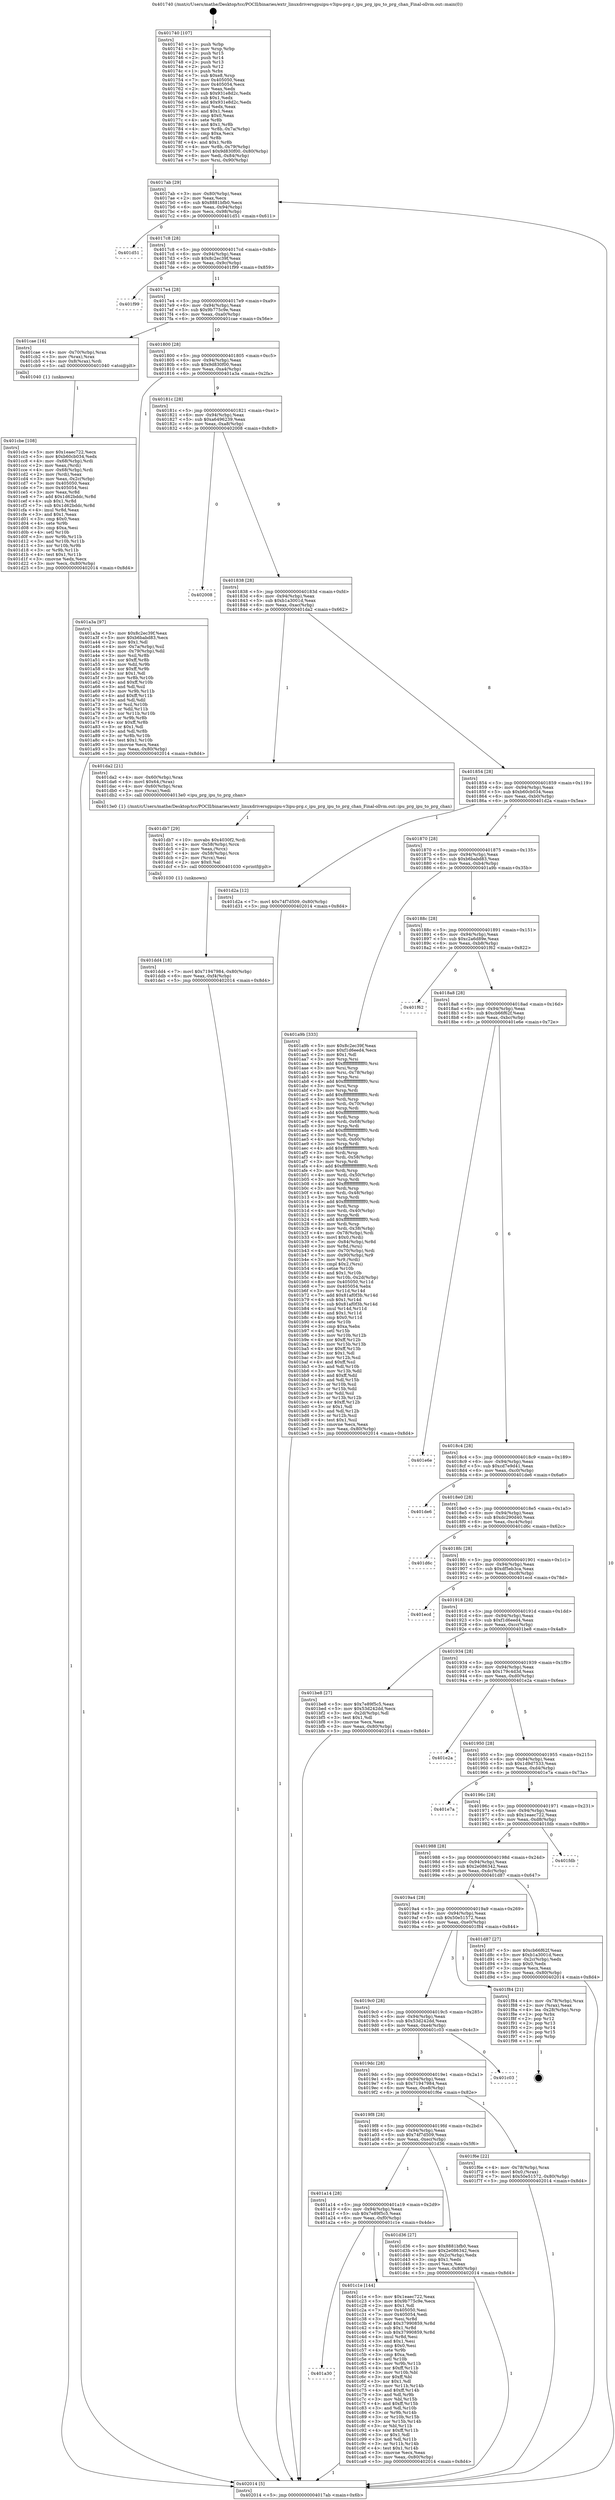 digraph "0x401740" {
  label = "0x401740 (/mnt/c/Users/mathe/Desktop/tcc/POCII/binaries/extr_linuxdriversgpuipu-v3ipu-prg.c_ipu_prg_ipu_to_prg_chan_Final-ollvm.out::main(0))"
  labelloc = "t"
  node[shape=record]

  Entry [label="",width=0.3,height=0.3,shape=circle,fillcolor=black,style=filled]
  "0x4017ab" [label="{
     0x4017ab [29]\l
     | [instrs]\l
     &nbsp;&nbsp;0x4017ab \<+3\>: mov -0x80(%rbp),%eax\l
     &nbsp;&nbsp;0x4017ae \<+2\>: mov %eax,%ecx\l
     &nbsp;&nbsp;0x4017b0 \<+6\>: sub $0x8881bfb0,%ecx\l
     &nbsp;&nbsp;0x4017b6 \<+6\>: mov %eax,-0x94(%rbp)\l
     &nbsp;&nbsp;0x4017bc \<+6\>: mov %ecx,-0x98(%rbp)\l
     &nbsp;&nbsp;0x4017c2 \<+6\>: je 0000000000401d51 \<main+0x611\>\l
  }"]
  "0x401d51" [label="{
     0x401d51\l
  }", style=dashed]
  "0x4017c8" [label="{
     0x4017c8 [28]\l
     | [instrs]\l
     &nbsp;&nbsp;0x4017c8 \<+5\>: jmp 00000000004017cd \<main+0x8d\>\l
     &nbsp;&nbsp;0x4017cd \<+6\>: mov -0x94(%rbp),%eax\l
     &nbsp;&nbsp;0x4017d3 \<+5\>: sub $0x8c2ec39f,%eax\l
     &nbsp;&nbsp;0x4017d8 \<+6\>: mov %eax,-0x9c(%rbp)\l
     &nbsp;&nbsp;0x4017de \<+6\>: je 0000000000401f99 \<main+0x859\>\l
  }"]
  Exit [label="",width=0.3,height=0.3,shape=circle,fillcolor=black,style=filled,peripheries=2]
  "0x401f99" [label="{
     0x401f99\l
  }", style=dashed]
  "0x4017e4" [label="{
     0x4017e4 [28]\l
     | [instrs]\l
     &nbsp;&nbsp;0x4017e4 \<+5\>: jmp 00000000004017e9 \<main+0xa9\>\l
     &nbsp;&nbsp;0x4017e9 \<+6\>: mov -0x94(%rbp),%eax\l
     &nbsp;&nbsp;0x4017ef \<+5\>: sub $0x9b775c9e,%eax\l
     &nbsp;&nbsp;0x4017f4 \<+6\>: mov %eax,-0xa0(%rbp)\l
     &nbsp;&nbsp;0x4017fa \<+6\>: je 0000000000401cae \<main+0x56e\>\l
  }"]
  "0x401dd4" [label="{
     0x401dd4 [18]\l
     | [instrs]\l
     &nbsp;&nbsp;0x401dd4 \<+7\>: movl $0x71947984,-0x80(%rbp)\l
     &nbsp;&nbsp;0x401ddb \<+6\>: mov %eax,-0xf4(%rbp)\l
     &nbsp;&nbsp;0x401de1 \<+5\>: jmp 0000000000402014 \<main+0x8d4\>\l
  }"]
  "0x401cae" [label="{
     0x401cae [16]\l
     | [instrs]\l
     &nbsp;&nbsp;0x401cae \<+4\>: mov -0x70(%rbp),%rax\l
     &nbsp;&nbsp;0x401cb2 \<+3\>: mov (%rax),%rax\l
     &nbsp;&nbsp;0x401cb5 \<+4\>: mov 0x8(%rax),%rdi\l
     &nbsp;&nbsp;0x401cb9 \<+5\>: call 0000000000401040 \<atoi@plt\>\l
     | [calls]\l
     &nbsp;&nbsp;0x401040 \{1\} (unknown)\l
  }"]
  "0x401800" [label="{
     0x401800 [28]\l
     | [instrs]\l
     &nbsp;&nbsp;0x401800 \<+5\>: jmp 0000000000401805 \<main+0xc5\>\l
     &nbsp;&nbsp;0x401805 \<+6\>: mov -0x94(%rbp),%eax\l
     &nbsp;&nbsp;0x40180b \<+5\>: sub $0x9d830f00,%eax\l
     &nbsp;&nbsp;0x401810 \<+6\>: mov %eax,-0xa4(%rbp)\l
     &nbsp;&nbsp;0x401816 \<+6\>: je 0000000000401a3a \<main+0x2fa\>\l
  }"]
  "0x401db7" [label="{
     0x401db7 [29]\l
     | [instrs]\l
     &nbsp;&nbsp;0x401db7 \<+10\>: movabs $0x4030f2,%rdi\l
     &nbsp;&nbsp;0x401dc1 \<+4\>: mov -0x58(%rbp),%rcx\l
     &nbsp;&nbsp;0x401dc5 \<+2\>: mov %eax,(%rcx)\l
     &nbsp;&nbsp;0x401dc7 \<+4\>: mov -0x58(%rbp),%rcx\l
     &nbsp;&nbsp;0x401dcb \<+2\>: mov (%rcx),%esi\l
     &nbsp;&nbsp;0x401dcd \<+2\>: mov $0x0,%al\l
     &nbsp;&nbsp;0x401dcf \<+5\>: call 0000000000401030 \<printf@plt\>\l
     | [calls]\l
     &nbsp;&nbsp;0x401030 \{1\} (unknown)\l
  }"]
  "0x401a3a" [label="{
     0x401a3a [97]\l
     | [instrs]\l
     &nbsp;&nbsp;0x401a3a \<+5\>: mov $0x8c2ec39f,%eax\l
     &nbsp;&nbsp;0x401a3f \<+5\>: mov $0xb6babd83,%ecx\l
     &nbsp;&nbsp;0x401a44 \<+2\>: mov $0x1,%dl\l
     &nbsp;&nbsp;0x401a46 \<+4\>: mov -0x7a(%rbp),%sil\l
     &nbsp;&nbsp;0x401a4a \<+4\>: mov -0x79(%rbp),%dil\l
     &nbsp;&nbsp;0x401a4e \<+3\>: mov %sil,%r8b\l
     &nbsp;&nbsp;0x401a51 \<+4\>: xor $0xff,%r8b\l
     &nbsp;&nbsp;0x401a55 \<+3\>: mov %dil,%r9b\l
     &nbsp;&nbsp;0x401a58 \<+4\>: xor $0xff,%r9b\l
     &nbsp;&nbsp;0x401a5c \<+3\>: xor $0x1,%dl\l
     &nbsp;&nbsp;0x401a5f \<+3\>: mov %r8b,%r10b\l
     &nbsp;&nbsp;0x401a62 \<+4\>: and $0xff,%r10b\l
     &nbsp;&nbsp;0x401a66 \<+3\>: and %dl,%sil\l
     &nbsp;&nbsp;0x401a69 \<+3\>: mov %r9b,%r11b\l
     &nbsp;&nbsp;0x401a6c \<+4\>: and $0xff,%r11b\l
     &nbsp;&nbsp;0x401a70 \<+3\>: and %dl,%dil\l
     &nbsp;&nbsp;0x401a73 \<+3\>: or %sil,%r10b\l
     &nbsp;&nbsp;0x401a76 \<+3\>: or %dil,%r11b\l
     &nbsp;&nbsp;0x401a79 \<+3\>: xor %r11b,%r10b\l
     &nbsp;&nbsp;0x401a7c \<+3\>: or %r9b,%r8b\l
     &nbsp;&nbsp;0x401a7f \<+4\>: xor $0xff,%r8b\l
     &nbsp;&nbsp;0x401a83 \<+3\>: or $0x1,%dl\l
     &nbsp;&nbsp;0x401a86 \<+3\>: and %dl,%r8b\l
     &nbsp;&nbsp;0x401a89 \<+3\>: or %r8b,%r10b\l
     &nbsp;&nbsp;0x401a8c \<+4\>: test $0x1,%r10b\l
     &nbsp;&nbsp;0x401a90 \<+3\>: cmovne %ecx,%eax\l
     &nbsp;&nbsp;0x401a93 \<+3\>: mov %eax,-0x80(%rbp)\l
     &nbsp;&nbsp;0x401a96 \<+5\>: jmp 0000000000402014 \<main+0x8d4\>\l
  }"]
  "0x40181c" [label="{
     0x40181c [28]\l
     | [instrs]\l
     &nbsp;&nbsp;0x40181c \<+5\>: jmp 0000000000401821 \<main+0xe1\>\l
     &nbsp;&nbsp;0x401821 \<+6\>: mov -0x94(%rbp),%eax\l
     &nbsp;&nbsp;0x401827 \<+5\>: sub $0xa6496239,%eax\l
     &nbsp;&nbsp;0x40182c \<+6\>: mov %eax,-0xa8(%rbp)\l
     &nbsp;&nbsp;0x401832 \<+6\>: je 0000000000402008 \<main+0x8c8\>\l
  }"]
  "0x402014" [label="{
     0x402014 [5]\l
     | [instrs]\l
     &nbsp;&nbsp;0x402014 \<+5\>: jmp 00000000004017ab \<main+0x6b\>\l
  }"]
  "0x401740" [label="{
     0x401740 [107]\l
     | [instrs]\l
     &nbsp;&nbsp;0x401740 \<+1\>: push %rbp\l
     &nbsp;&nbsp;0x401741 \<+3\>: mov %rsp,%rbp\l
     &nbsp;&nbsp;0x401744 \<+2\>: push %r15\l
     &nbsp;&nbsp;0x401746 \<+2\>: push %r14\l
     &nbsp;&nbsp;0x401748 \<+2\>: push %r13\l
     &nbsp;&nbsp;0x40174a \<+2\>: push %r12\l
     &nbsp;&nbsp;0x40174c \<+1\>: push %rbx\l
     &nbsp;&nbsp;0x40174d \<+7\>: sub $0xe8,%rsp\l
     &nbsp;&nbsp;0x401754 \<+7\>: mov 0x405050,%eax\l
     &nbsp;&nbsp;0x40175b \<+7\>: mov 0x405054,%ecx\l
     &nbsp;&nbsp;0x401762 \<+2\>: mov %eax,%edx\l
     &nbsp;&nbsp;0x401764 \<+6\>: sub $0x931e8d2c,%edx\l
     &nbsp;&nbsp;0x40176a \<+3\>: sub $0x1,%edx\l
     &nbsp;&nbsp;0x40176d \<+6\>: add $0x931e8d2c,%edx\l
     &nbsp;&nbsp;0x401773 \<+3\>: imul %edx,%eax\l
     &nbsp;&nbsp;0x401776 \<+3\>: and $0x1,%eax\l
     &nbsp;&nbsp;0x401779 \<+3\>: cmp $0x0,%eax\l
     &nbsp;&nbsp;0x40177c \<+4\>: sete %r8b\l
     &nbsp;&nbsp;0x401780 \<+4\>: and $0x1,%r8b\l
     &nbsp;&nbsp;0x401784 \<+4\>: mov %r8b,-0x7a(%rbp)\l
     &nbsp;&nbsp;0x401788 \<+3\>: cmp $0xa,%ecx\l
     &nbsp;&nbsp;0x40178b \<+4\>: setl %r8b\l
     &nbsp;&nbsp;0x40178f \<+4\>: and $0x1,%r8b\l
     &nbsp;&nbsp;0x401793 \<+4\>: mov %r8b,-0x79(%rbp)\l
     &nbsp;&nbsp;0x401797 \<+7\>: movl $0x9d830f00,-0x80(%rbp)\l
     &nbsp;&nbsp;0x40179e \<+6\>: mov %edi,-0x84(%rbp)\l
     &nbsp;&nbsp;0x4017a4 \<+7\>: mov %rsi,-0x90(%rbp)\l
  }"]
  "0x401cbe" [label="{
     0x401cbe [108]\l
     | [instrs]\l
     &nbsp;&nbsp;0x401cbe \<+5\>: mov $0x1eaec722,%ecx\l
     &nbsp;&nbsp;0x401cc3 \<+5\>: mov $0xb60cb034,%edx\l
     &nbsp;&nbsp;0x401cc8 \<+4\>: mov -0x68(%rbp),%rdi\l
     &nbsp;&nbsp;0x401ccc \<+2\>: mov %eax,(%rdi)\l
     &nbsp;&nbsp;0x401cce \<+4\>: mov -0x68(%rbp),%rdi\l
     &nbsp;&nbsp;0x401cd2 \<+2\>: mov (%rdi),%eax\l
     &nbsp;&nbsp;0x401cd4 \<+3\>: mov %eax,-0x2c(%rbp)\l
     &nbsp;&nbsp;0x401cd7 \<+7\>: mov 0x405050,%eax\l
     &nbsp;&nbsp;0x401cde \<+7\>: mov 0x405054,%esi\l
     &nbsp;&nbsp;0x401ce5 \<+3\>: mov %eax,%r8d\l
     &nbsp;&nbsp;0x401ce8 \<+7\>: add $0x1d62bddc,%r8d\l
     &nbsp;&nbsp;0x401cef \<+4\>: sub $0x1,%r8d\l
     &nbsp;&nbsp;0x401cf3 \<+7\>: sub $0x1d62bddc,%r8d\l
     &nbsp;&nbsp;0x401cfa \<+4\>: imul %r8d,%eax\l
     &nbsp;&nbsp;0x401cfe \<+3\>: and $0x1,%eax\l
     &nbsp;&nbsp;0x401d01 \<+3\>: cmp $0x0,%eax\l
     &nbsp;&nbsp;0x401d04 \<+4\>: sete %r9b\l
     &nbsp;&nbsp;0x401d08 \<+3\>: cmp $0xa,%esi\l
     &nbsp;&nbsp;0x401d0b \<+4\>: setl %r10b\l
     &nbsp;&nbsp;0x401d0f \<+3\>: mov %r9b,%r11b\l
     &nbsp;&nbsp;0x401d12 \<+3\>: and %r10b,%r11b\l
     &nbsp;&nbsp;0x401d15 \<+3\>: xor %r10b,%r9b\l
     &nbsp;&nbsp;0x401d18 \<+3\>: or %r9b,%r11b\l
     &nbsp;&nbsp;0x401d1b \<+4\>: test $0x1,%r11b\l
     &nbsp;&nbsp;0x401d1f \<+3\>: cmovne %edx,%ecx\l
     &nbsp;&nbsp;0x401d22 \<+3\>: mov %ecx,-0x80(%rbp)\l
     &nbsp;&nbsp;0x401d25 \<+5\>: jmp 0000000000402014 \<main+0x8d4\>\l
  }"]
  "0x402008" [label="{
     0x402008\l
  }", style=dashed]
  "0x401838" [label="{
     0x401838 [28]\l
     | [instrs]\l
     &nbsp;&nbsp;0x401838 \<+5\>: jmp 000000000040183d \<main+0xfd\>\l
     &nbsp;&nbsp;0x40183d \<+6\>: mov -0x94(%rbp),%eax\l
     &nbsp;&nbsp;0x401843 \<+5\>: sub $0xb1a3001d,%eax\l
     &nbsp;&nbsp;0x401848 \<+6\>: mov %eax,-0xac(%rbp)\l
     &nbsp;&nbsp;0x40184e \<+6\>: je 0000000000401da2 \<main+0x662\>\l
  }"]
  "0x401a30" [label="{
     0x401a30\l
  }", style=dashed]
  "0x401da2" [label="{
     0x401da2 [21]\l
     | [instrs]\l
     &nbsp;&nbsp;0x401da2 \<+4\>: mov -0x60(%rbp),%rax\l
     &nbsp;&nbsp;0x401da6 \<+6\>: movl $0x64,(%rax)\l
     &nbsp;&nbsp;0x401dac \<+4\>: mov -0x60(%rbp),%rax\l
     &nbsp;&nbsp;0x401db0 \<+2\>: mov (%rax),%edi\l
     &nbsp;&nbsp;0x401db2 \<+5\>: call 00000000004013e0 \<ipu_prg_ipu_to_prg_chan\>\l
     | [calls]\l
     &nbsp;&nbsp;0x4013e0 \{1\} (/mnt/c/Users/mathe/Desktop/tcc/POCII/binaries/extr_linuxdriversgpuipu-v3ipu-prg.c_ipu_prg_ipu_to_prg_chan_Final-ollvm.out::ipu_prg_ipu_to_prg_chan)\l
  }"]
  "0x401854" [label="{
     0x401854 [28]\l
     | [instrs]\l
     &nbsp;&nbsp;0x401854 \<+5\>: jmp 0000000000401859 \<main+0x119\>\l
     &nbsp;&nbsp;0x401859 \<+6\>: mov -0x94(%rbp),%eax\l
     &nbsp;&nbsp;0x40185f \<+5\>: sub $0xb60cb034,%eax\l
     &nbsp;&nbsp;0x401864 \<+6\>: mov %eax,-0xb0(%rbp)\l
     &nbsp;&nbsp;0x40186a \<+6\>: je 0000000000401d2a \<main+0x5ea\>\l
  }"]
  "0x401c1e" [label="{
     0x401c1e [144]\l
     | [instrs]\l
     &nbsp;&nbsp;0x401c1e \<+5\>: mov $0x1eaec722,%eax\l
     &nbsp;&nbsp;0x401c23 \<+5\>: mov $0x9b775c9e,%ecx\l
     &nbsp;&nbsp;0x401c28 \<+2\>: mov $0x1,%dl\l
     &nbsp;&nbsp;0x401c2a \<+7\>: mov 0x405050,%esi\l
     &nbsp;&nbsp;0x401c31 \<+7\>: mov 0x405054,%edi\l
     &nbsp;&nbsp;0x401c38 \<+3\>: mov %esi,%r8d\l
     &nbsp;&nbsp;0x401c3b \<+7\>: add $0x37990859,%r8d\l
     &nbsp;&nbsp;0x401c42 \<+4\>: sub $0x1,%r8d\l
     &nbsp;&nbsp;0x401c46 \<+7\>: sub $0x37990859,%r8d\l
     &nbsp;&nbsp;0x401c4d \<+4\>: imul %r8d,%esi\l
     &nbsp;&nbsp;0x401c51 \<+3\>: and $0x1,%esi\l
     &nbsp;&nbsp;0x401c54 \<+3\>: cmp $0x0,%esi\l
     &nbsp;&nbsp;0x401c57 \<+4\>: sete %r9b\l
     &nbsp;&nbsp;0x401c5b \<+3\>: cmp $0xa,%edi\l
     &nbsp;&nbsp;0x401c5e \<+4\>: setl %r10b\l
     &nbsp;&nbsp;0x401c62 \<+3\>: mov %r9b,%r11b\l
     &nbsp;&nbsp;0x401c65 \<+4\>: xor $0xff,%r11b\l
     &nbsp;&nbsp;0x401c69 \<+3\>: mov %r10b,%bl\l
     &nbsp;&nbsp;0x401c6c \<+3\>: xor $0xff,%bl\l
     &nbsp;&nbsp;0x401c6f \<+3\>: xor $0x1,%dl\l
     &nbsp;&nbsp;0x401c72 \<+3\>: mov %r11b,%r14b\l
     &nbsp;&nbsp;0x401c75 \<+4\>: and $0xff,%r14b\l
     &nbsp;&nbsp;0x401c79 \<+3\>: and %dl,%r9b\l
     &nbsp;&nbsp;0x401c7c \<+3\>: mov %bl,%r15b\l
     &nbsp;&nbsp;0x401c7f \<+4\>: and $0xff,%r15b\l
     &nbsp;&nbsp;0x401c83 \<+3\>: and %dl,%r10b\l
     &nbsp;&nbsp;0x401c86 \<+3\>: or %r9b,%r14b\l
     &nbsp;&nbsp;0x401c89 \<+3\>: or %r10b,%r15b\l
     &nbsp;&nbsp;0x401c8c \<+3\>: xor %r15b,%r14b\l
     &nbsp;&nbsp;0x401c8f \<+3\>: or %bl,%r11b\l
     &nbsp;&nbsp;0x401c92 \<+4\>: xor $0xff,%r11b\l
     &nbsp;&nbsp;0x401c96 \<+3\>: or $0x1,%dl\l
     &nbsp;&nbsp;0x401c99 \<+3\>: and %dl,%r11b\l
     &nbsp;&nbsp;0x401c9c \<+3\>: or %r11b,%r14b\l
     &nbsp;&nbsp;0x401c9f \<+4\>: test $0x1,%r14b\l
     &nbsp;&nbsp;0x401ca3 \<+3\>: cmovne %ecx,%eax\l
     &nbsp;&nbsp;0x401ca6 \<+3\>: mov %eax,-0x80(%rbp)\l
     &nbsp;&nbsp;0x401ca9 \<+5\>: jmp 0000000000402014 \<main+0x8d4\>\l
  }"]
  "0x401d2a" [label="{
     0x401d2a [12]\l
     | [instrs]\l
     &nbsp;&nbsp;0x401d2a \<+7\>: movl $0x74f7d509,-0x80(%rbp)\l
     &nbsp;&nbsp;0x401d31 \<+5\>: jmp 0000000000402014 \<main+0x8d4\>\l
  }"]
  "0x401870" [label="{
     0x401870 [28]\l
     | [instrs]\l
     &nbsp;&nbsp;0x401870 \<+5\>: jmp 0000000000401875 \<main+0x135\>\l
     &nbsp;&nbsp;0x401875 \<+6\>: mov -0x94(%rbp),%eax\l
     &nbsp;&nbsp;0x40187b \<+5\>: sub $0xb6babd83,%eax\l
     &nbsp;&nbsp;0x401880 \<+6\>: mov %eax,-0xb4(%rbp)\l
     &nbsp;&nbsp;0x401886 \<+6\>: je 0000000000401a9b \<main+0x35b\>\l
  }"]
  "0x401a14" [label="{
     0x401a14 [28]\l
     | [instrs]\l
     &nbsp;&nbsp;0x401a14 \<+5\>: jmp 0000000000401a19 \<main+0x2d9\>\l
     &nbsp;&nbsp;0x401a19 \<+6\>: mov -0x94(%rbp),%eax\l
     &nbsp;&nbsp;0x401a1f \<+5\>: sub $0x7e89f5c5,%eax\l
     &nbsp;&nbsp;0x401a24 \<+6\>: mov %eax,-0xf0(%rbp)\l
     &nbsp;&nbsp;0x401a2a \<+6\>: je 0000000000401c1e \<main+0x4de\>\l
  }"]
  "0x401a9b" [label="{
     0x401a9b [333]\l
     | [instrs]\l
     &nbsp;&nbsp;0x401a9b \<+5\>: mov $0x8c2ec39f,%eax\l
     &nbsp;&nbsp;0x401aa0 \<+5\>: mov $0xf1d6eed4,%ecx\l
     &nbsp;&nbsp;0x401aa5 \<+2\>: mov $0x1,%dl\l
     &nbsp;&nbsp;0x401aa7 \<+3\>: mov %rsp,%rsi\l
     &nbsp;&nbsp;0x401aaa \<+4\>: add $0xfffffffffffffff0,%rsi\l
     &nbsp;&nbsp;0x401aae \<+3\>: mov %rsi,%rsp\l
     &nbsp;&nbsp;0x401ab1 \<+4\>: mov %rsi,-0x78(%rbp)\l
     &nbsp;&nbsp;0x401ab5 \<+3\>: mov %rsp,%rsi\l
     &nbsp;&nbsp;0x401ab8 \<+4\>: add $0xfffffffffffffff0,%rsi\l
     &nbsp;&nbsp;0x401abc \<+3\>: mov %rsi,%rsp\l
     &nbsp;&nbsp;0x401abf \<+3\>: mov %rsp,%rdi\l
     &nbsp;&nbsp;0x401ac2 \<+4\>: add $0xfffffffffffffff0,%rdi\l
     &nbsp;&nbsp;0x401ac6 \<+3\>: mov %rdi,%rsp\l
     &nbsp;&nbsp;0x401ac9 \<+4\>: mov %rdi,-0x70(%rbp)\l
     &nbsp;&nbsp;0x401acd \<+3\>: mov %rsp,%rdi\l
     &nbsp;&nbsp;0x401ad0 \<+4\>: add $0xfffffffffffffff0,%rdi\l
     &nbsp;&nbsp;0x401ad4 \<+3\>: mov %rdi,%rsp\l
     &nbsp;&nbsp;0x401ad7 \<+4\>: mov %rdi,-0x68(%rbp)\l
     &nbsp;&nbsp;0x401adb \<+3\>: mov %rsp,%rdi\l
     &nbsp;&nbsp;0x401ade \<+4\>: add $0xfffffffffffffff0,%rdi\l
     &nbsp;&nbsp;0x401ae2 \<+3\>: mov %rdi,%rsp\l
     &nbsp;&nbsp;0x401ae5 \<+4\>: mov %rdi,-0x60(%rbp)\l
     &nbsp;&nbsp;0x401ae9 \<+3\>: mov %rsp,%rdi\l
     &nbsp;&nbsp;0x401aec \<+4\>: add $0xfffffffffffffff0,%rdi\l
     &nbsp;&nbsp;0x401af0 \<+3\>: mov %rdi,%rsp\l
     &nbsp;&nbsp;0x401af3 \<+4\>: mov %rdi,-0x58(%rbp)\l
     &nbsp;&nbsp;0x401af7 \<+3\>: mov %rsp,%rdi\l
     &nbsp;&nbsp;0x401afa \<+4\>: add $0xfffffffffffffff0,%rdi\l
     &nbsp;&nbsp;0x401afe \<+3\>: mov %rdi,%rsp\l
     &nbsp;&nbsp;0x401b01 \<+4\>: mov %rdi,-0x50(%rbp)\l
     &nbsp;&nbsp;0x401b05 \<+3\>: mov %rsp,%rdi\l
     &nbsp;&nbsp;0x401b08 \<+4\>: add $0xfffffffffffffff0,%rdi\l
     &nbsp;&nbsp;0x401b0c \<+3\>: mov %rdi,%rsp\l
     &nbsp;&nbsp;0x401b0f \<+4\>: mov %rdi,-0x48(%rbp)\l
     &nbsp;&nbsp;0x401b13 \<+3\>: mov %rsp,%rdi\l
     &nbsp;&nbsp;0x401b16 \<+4\>: add $0xfffffffffffffff0,%rdi\l
     &nbsp;&nbsp;0x401b1a \<+3\>: mov %rdi,%rsp\l
     &nbsp;&nbsp;0x401b1d \<+4\>: mov %rdi,-0x40(%rbp)\l
     &nbsp;&nbsp;0x401b21 \<+3\>: mov %rsp,%rdi\l
     &nbsp;&nbsp;0x401b24 \<+4\>: add $0xfffffffffffffff0,%rdi\l
     &nbsp;&nbsp;0x401b28 \<+3\>: mov %rdi,%rsp\l
     &nbsp;&nbsp;0x401b2b \<+4\>: mov %rdi,-0x38(%rbp)\l
     &nbsp;&nbsp;0x401b2f \<+4\>: mov -0x78(%rbp),%rdi\l
     &nbsp;&nbsp;0x401b33 \<+6\>: movl $0x0,(%rdi)\l
     &nbsp;&nbsp;0x401b39 \<+7\>: mov -0x84(%rbp),%r8d\l
     &nbsp;&nbsp;0x401b40 \<+3\>: mov %r8d,(%rsi)\l
     &nbsp;&nbsp;0x401b43 \<+4\>: mov -0x70(%rbp),%rdi\l
     &nbsp;&nbsp;0x401b47 \<+7\>: mov -0x90(%rbp),%r9\l
     &nbsp;&nbsp;0x401b4e \<+3\>: mov %r9,(%rdi)\l
     &nbsp;&nbsp;0x401b51 \<+3\>: cmpl $0x2,(%rsi)\l
     &nbsp;&nbsp;0x401b54 \<+4\>: setne %r10b\l
     &nbsp;&nbsp;0x401b58 \<+4\>: and $0x1,%r10b\l
     &nbsp;&nbsp;0x401b5c \<+4\>: mov %r10b,-0x2d(%rbp)\l
     &nbsp;&nbsp;0x401b60 \<+8\>: mov 0x405050,%r11d\l
     &nbsp;&nbsp;0x401b68 \<+7\>: mov 0x405054,%ebx\l
     &nbsp;&nbsp;0x401b6f \<+3\>: mov %r11d,%r14d\l
     &nbsp;&nbsp;0x401b72 \<+7\>: add $0x81af0f3b,%r14d\l
     &nbsp;&nbsp;0x401b79 \<+4\>: sub $0x1,%r14d\l
     &nbsp;&nbsp;0x401b7d \<+7\>: sub $0x81af0f3b,%r14d\l
     &nbsp;&nbsp;0x401b84 \<+4\>: imul %r14d,%r11d\l
     &nbsp;&nbsp;0x401b88 \<+4\>: and $0x1,%r11d\l
     &nbsp;&nbsp;0x401b8c \<+4\>: cmp $0x0,%r11d\l
     &nbsp;&nbsp;0x401b90 \<+4\>: sete %r10b\l
     &nbsp;&nbsp;0x401b94 \<+3\>: cmp $0xa,%ebx\l
     &nbsp;&nbsp;0x401b97 \<+4\>: setl %r15b\l
     &nbsp;&nbsp;0x401b9b \<+3\>: mov %r10b,%r12b\l
     &nbsp;&nbsp;0x401b9e \<+4\>: xor $0xff,%r12b\l
     &nbsp;&nbsp;0x401ba2 \<+3\>: mov %r15b,%r13b\l
     &nbsp;&nbsp;0x401ba5 \<+4\>: xor $0xff,%r13b\l
     &nbsp;&nbsp;0x401ba9 \<+3\>: xor $0x1,%dl\l
     &nbsp;&nbsp;0x401bac \<+3\>: mov %r12b,%sil\l
     &nbsp;&nbsp;0x401baf \<+4\>: and $0xff,%sil\l
     &nbsp;&nbsp;0x401bb3 \<+3\>: and %dl,%r10b\l
     &nbsp;&nbsp;0x401bb6 \<+3\>: mov %r13b,%dil\l
     &nbsp;&nbsp;0x401bb9 \<+4\>: and $0xff,%dil\l
     &nbsp;&nbsp;0x401bbd \<+3\>: and %dl,%r15b\l
     &nbsp;&nbsp;0x401bc0 \<+3\>: or %r10b,%sil\l
     &nbsp;&nbsp;0x401bc3 \<+3\>: or %r15b,%dil\l
     &nbsp;&nbsp;0x401bc6 \<+3\>: xor %dil,%sil\l
     &nbsp;&nbsp;0x401bc9 \<+3\>: or %r13b,%r12b\l
     &nbsp;&nbsp;0x401bcc \<+4\>: xor $0xff,%r12b\l
     &nbsp;&nbsp;0x401bd0 \<+3\>: or $0x1,%dl\l
     &nbsp;&nbsp;0x401bd3 \<+3\>: and %dl,%r12b\l
     &nbsp;&nbsp;0x401bd6 \<+3\>: or %r12b,%sil\l
     &nbsp;&nbsp;0x401bd9 \<+4\>: test $0x1,%sil\l
     &nbsp;&nbsp;0x401bdd \<+3\>: cmovne %ecx,%eax\l
     &nbsp;&nbsp;0x401be0 \<+3\>: mov %eax,-0x80(%rbp)\l
     &nbsp;&nbsp;0x401be3 \<+5\>: jmp 0000000000402014 \<main+0x8d4\>\l
  }"]
  "0x40188c" [label="{
     0x40188c [28]\l
     | [instrs]\l
     &nbsp;&nbsp;0x40188c \<+5\>: jmp 0000000000401891 \<main+0x151\>\l
     &nbsp;&nbsp;0x401891 \<+6\>: mov -0x94(%rbp),%eax\l
     &nbsp;&nbsp;0x401897 \<+5\>: sub $0xc2a6d89e,%eax\l
     &nbsp;&nbsp;0x40189c \<+6\>: mov %eax,-0xb8(%rbp)\l
     &nbsp;&nbsp;0x4018a2 \<+6\>: je 0000000000401f62 \<main+0x822\>\l
  }"]
  "0x401d36" [label="{
     0x401d36 [27]\l
     | [instrs]\l
     &nbsp;&nbsp;0x401d36 \<+5\>: mov $0x8881bfb0,%eax\l
     &nbsp;&nbsp;0x401d3b \<+5\>: mov $0x2e086342,%ecx\l
     &nbsp;&nbsp;0x401d40 \<+3\>: mov -0x2c(%rbp),%edx\l
     &nbsp;&nbsp;0x401d43 \<+3\>: cmp $0x1,%edx\l
     &nbsp;&nbsp;0x401d46 \<+3\>: cmovl %ecx,%eax\l
     &nbsp;&nbsp;0x401d49 \<+3\>: mov %eax,-0x80(%rbp)\l
     &nbsp;&nbsp;0x401d4c \<+5\>: jmp 0000000000402014 \<main+0x8d4\>\l
  }"]
  "0x4019f8" [label="{
     0x4019f8 [28]\l
     | [instrs]\l
     &nbsp;&nbsp;0x4019f8 \<+5\>: jmp 00000000004019fd \<main+0x2bd\>\l
     &nbsp;&nbsp;0x4019fd \<+6\>: mov -0x94(%rbp),%eax\l
     &nbsp;&nbsp;0x401a03 \<+5\>: sub $0x74f7d509,%eax\l
     &nbsp;&nbsp;0x401a08 \<+6\>: mov %eax,-0xec(%rbp)\l
     &nbsp;&nbsp;0x401a0e \<+6\>: je 0000000000401d36 \<main+0x5f6\>\l
  }"]
  "0x401f62" [label="{
     0x401f62\l
  }", style=dashed]
  "0x4018a8" [label="{
     0x4018a8 [28]\l
     | [instrs]\l
     &nbsp;&nbsp;0x4018a8 \<+5\>: jmp 00000000004018ad \<main+0x16d\>\l
     &nbsp;&nbsp;0x4018ad \<+6\>: mov -0x94(%rbp),%eax\l
     &nbsp;&nbsp;0x4018b3 \<+5\>: sub $0xcb66f62f,%eax\l
     &nbsp;&nbsp;0x4018b8 \<+6\>: mov %eax,-0xbc(%rbp)\l
     &nbsp;&nbsp;0x4018be \<+6\>: je 0000000000401e6e \<main+0x72e\>\l
  }"]
  "0x401f6e" [label="{
     0x401f6e [22]\l
     | [instrs]\l
     &nbsp;&nbsp;0x401f6e \<+4\>: mov -0x78(%rbp),%rax\l
     &nbsp;&nbsp;0x401f72 \<+6\>: movl $0x0,(%rax)\l
     &nbsp;&nbsp;0x401f78 \<+7\>: movl $0x50e51572,-0x80(%rbp)\l
     &nbsp;&nbsp;0x401f7f \<+5\>: jmp 0000000000402014 \<main+0x8d4\>\l
  }"]
  "0x401e6e" [label="{
     0x401e6e\l
  }", style=dashed]
  "0x4018c4" [label="{
     0x4018c4 [28]\l
     | [instrs]\l
     &nbsp;&nbsp;0x4018c4 \<+5\>: jmp 00000000004018c9 \<main+0x189\>\l
     &nbsp;&nbsp;0x4018c9 \<+6\>: mov -0x94(%rbp),%eax\l
     &nbsp;&nbsp;0x4018cf \<+5\>: sub $0xcd7e9d41,%eax\l
     &nbsp;&nbsp;0x4018d4 \<+6\>: mov %eax,-0xc0(%rbp)\l
     &nbsp;&nbsp;0x4018da \<+6\>: je 0000000000401de6 \<main+0x6a6\>\l
  }"]
  "0x4019dc" [label="{
     0x4019dc [28]\l
     | [instrs]\l
     &nbsp;&nbsp;0x4019dc \<+5\>: jmp 00000000004019e1 \<main+0x2a1\>\l
     &nbsp;&nbsp;0x4019e1 \<+6\>: mov -0x94(%rbp),%eax\l
     &nbsp;&nbsp;0x4019e7 \<+5\>: sub $0x71947984,%eax\l
     &nbsp;&nbsp;0x4019ec \<+6\>: mov %eax,-0xe8(%rbp)\l
     &nbsp;&nbsp;0x4019f2 \<+6\>: je 0000000000401f6e \<main+0x82e\>\l
  }"]
  "0x401de6" [label="{
     0x401de6\l
  }", style=dashed]
  "0x4018e0" [label="{
     0x4018e0 [28]\l
     | [instrs]\l
     &nbsp;&nbsp;0x4018e0 \<+5\>: jmp 00000000004018e5 \<main+0x1a5\>\l
     &nbsp;&nbsp;0x4018e5 \<+6\>: mov -0x94(%rbp),%eax\l
     &nbsp;&nbsp;0x4018eb \<+5\>: sub $0xdc290d40,%eax\l
     &nbsp;&nbsp;0x4018f0 \<+6\>: mov %eax,-0xc4(%rbp)\l
     &nbsp;&nbsp;0x4018f6 \<+6\>: je 0000000000401d6c \<main+0x62c\>\l
  }"]
  "0x401c03" [label="{
     0x401c03\l
  }", style=dashed]
  "0x401d6c" [label="{
     0x401d6c\l
  }", style=dashed]
  "0x4018fc" [label="{
     0x4018fc [28]\l
     | [instrs]\l
     &nbsp;&nbsp;0x4018fc \<+5\>: jmp 0000000000401901 \<main+0x1c1\>\l
     &nbsp;&nbsp;0x401901 \<+6\>: mov -0x94(%rbp),%eax\l
     &nbsp;&nbsp;0x401907 \<+5\>: sub $0xdf5eb3ca,%eax\l
     &nbsp;&nbsp;0x40190c \<+6\>: mov %eax,-0xc8(%rbp)\l
     &nbsp;&nbsp;0x401912 \<+6\>: je 0000000000401ecd \<main+0x78d\>\l
  }"]
  "0x4019c0" [label="{
     0x4019c0 [28]\l
     | [instrs]\l
     &nbsp;&nbsp;0x4019c0 \<+5\>: jmp 00000000004019c5 \<main+0x285\>\l
     &nbsp;&nbsp;0x4019c5 \<+6\>: mov -0x94(%rbp),%eax\l
     &nbsp;&nbsp;0x4019cb \<+5\>: sub $0x53d242dd,%eax\l
     &nbsp;&nbsp;0x4019d0 \<+6\>: mov %eax,-0xe4(%rbp)\l
     &nbsp;&nbsp;0x4019d6 \<+6\>: je 0000000000401c03 \<main+0x4c3\>\l
  }"]
  "0x401ecd" [label="{
     0x401ecd\l
  }", style=dashed]
  "0x401918" [label="{
     0x401918 [28]\l
     | [instrs]\l
     &nbsp;&nbsp;0x401918 \<+5\>: jmp 000000000040191d \<main+0x1dd\>\l
     &nbsp;&nbsp;0x40191d \<+6\>: mov -0x94(%rbp),%eax\l
     &nbsp;&nbsp;0x401923 \<+5\>: sub $0xf1d6eed4,%eax\l
     &nbsp;&nbsp;0x401928 \<+6\>: mov %eax,-0xcc(%rbp)\l
     &nbsp;&nbsp;0x40192e \<+6\>: je 0000000000401be8 \<main+0x4a8\>\l
  }"]
  "0x401f84" [label="{
     0x401f84 [21]\l
     | [instrs]\l
     &nbsp;&nbsp;0x401f84 \<+4\>: mov -0x78(%rbp),%rax\l
     &nbsp;&nbsp;0x401f88 \<+2\>: mov (%rax),%eax\l
     &nbsp;&nbsp;0x401f8a \<+4\>: lea -0x28(%rbp),%rsp\l
     &nbsp;&nbsp;0x401f8e \<+1\>: pop %rbx\l
     &nbsp;&nbsp;0x401f8f \<+2\>: pop %r12\l
     &nbsp;&nbsp;0x401f91 \<+2\>: pop %r13\l
     &nbsp;&nbsp;0x401f93 \<+2\>: pop %r14\l
     &nbsp;&nbsp;0x401f95 \<+2\>: pop %r15\l
     &nbsp;&nbsp;0x401f97 \<+1\>: pop %rbp\l
     &nbsp;&nbsp;0x401f98 \<+1\>: ret\l
  }"]
  "0x401be8" [label="{
     0x401be8 [27]\l
     | [instrs]\l
     &nbsp;&nbsp;0x401be8 \<+5\>: mov $0x7e89f5c5,%eax\l
     &nbsp;&nbsp;0x401bed \<+5\>: mov $0x53d242dd,%ecx\l
     &nbsp;&nbsp;0x401bf2 \<+3\>: mov -0x2d(%rbp),%dl\l
     &nbsp;&nbsp;0x401bf5 \<+3\>: test $0x1,%dl\l
     &nbsp;&nbsp;0x401bf8 \<+3\>: cmovne %ecx,%eax\l
     &nbsp;&nbsp;0x401bfb \<+3\>: mov %eax,-0x80(%rbp)\l
     &nbsp;&nbsp;0x401bfe \<+5\>: jmp 0000000000402014 \<main+0x8d4\>\l
  }"]
  "0x401934" [label="{
     0x401934 [28]\l
     | [instrs]\l
     &nbsp;&nbsp;0x401934 \<+5\>: jmp 0000000000401939 \<main+0x1f9\>\l
     &nbsp;&nbsp;0x401939 \<+6\>: mov -0x94(%rbp),%eax\l
     &nbsp;&nbsp;0x40193f \<+5\>: sub $0x179c4d3d,%eax\l
     &nbsp;&nbsp;0x401944 \<+6\>: mov %eax,-0xd0(%rbp)\l
     &nbsp;&nbsp;0x40194a \<+6\>: je 0000000000401e2a \<main+0x6ea\>\l
  }"]
  "0x4019a4" [label="{
     0x4019a4 [28]\l
     | [instrs]\l
     &nbsp;&nbsp;0x4019a4 \<+5\>: jmp 00000000004019a9 \<main+0x269\>\l
     &nbsp;&nbsp;0x4019a9 \<+6\>: mov -0x94(%rbp),%eax\l
     &nbsp;&nbsp;0x4019af \<+5\>: sub $0x50e51572,%eax\l
     &nbsp;&nbsp;0x4019b4 \<+6\>: mov %eax,-0xe0(%rbp)\l
     &nbsp;&nbsp;0x4019ba \<+6\>: je 0000000000401f84 \<main+0x844\>\l
  }"]
  "0x401e2a" [label="{
     0x401e2a\l
  }", style=dashed]
  "0x401950" [label="{
     0x401950 [28]\l
     | [instrs]\l
     &nbsp;&nbsp;0x401950 \<+5\>: jmp 0000000000401955 \<main+0x215\>\l
     &nbsp;&nbsp;0x401955 \<+6\>: mov -0x94(%rbp),%eax\l
     &nbsp;&nbsp;0x40195b \<+5\>: sub $0x1d9d7533,%eax\l
     &nbsp;&nbsp;0x401960 \<+6\>: mov %eax,-0xd4(%rbp)\l
     &nbsp;&nbsp;0x401966 \<+6\>: je 0000000000401e7a \<main+0x73a\>\l
  }"]
  "0x401d87" [label="{
     0x401d87 [27]\l
     | [instrs]\l
     &nbsp;&nbsp;0x401d87 \<+5\>: mov $0xcb66f62f,%eax\l
     &nbsp;&nbsp;0x401d8c \<+5\>: mov $0xb1a3001d,%ecx\l
     &nbsp;&nbsp;0x401d91 \<+3\>: mov -0x2c(%rbp),%edx\l
     &nbsp;&nbsp;0x401d94 \<+3\>: cmp $0x0,%edx\l
     &nbsp;&nbsp;0x401d97 \<+3\>: cmove %ecx,%eax\l
     &nbsp;&nbsp;0x401d9a \<+3\>: mov %eax,-0x80(%rbp)\l
     &nbsp;&nbsp;0x401d9d \<+5\>: jmp 0000000000402014 \<main+0x8d4\>\l
  }"]
  "0x401e7a" [label="{
     0x401e7a\l
  }", style=dashed]
  "0x40196c" [label="{
     0x40196c [28]\l
     | [instrs]\l
     &nbsp;&nbsp;0x40196c \<+5\>: jmp 0000000000401971 \<main+0x231\>\l
     &nbsp;&nbsp;0x401971 \<+6\>: mov -0x94(%rbp),%eax\l
     &nbsp;&nbsp;0x401977 \<+5\>: sub $0x1eaec722,%eax\l
     &nbsp;&nbsp;0x40197c \<+6\>: mov %eax,-0xd8(%rbp)\l
     &nbsp;&nbsp;0x401982 \<+6\>: je 0000000000401fdb \<main+0x89b\>\l
  }"]
  "0x401988" [label="{
     0x401988 [28]\l
     | [instrs]\l
     &nbsp;&nbsp;0x401988 \<+5\>: jmp 000000000040198d \<main+0x24d\>\l
     &nbsp;&nbsp;0x40198d \<+6\>: mov -0x94(%rbp),%eax\l
     &nbsp;&nbsp;0x401993 \<+5\>: sub $0x2e086342,%eax\l
     &nbsp;&nbsp;0x401998 \<+6\>: mov %eax,-0xdc(%rbp)\l
     &nbsp;&nbsp;0x40199e \<+6\>: je 0000000000401d87 \<main+0x647\>\l
  }"]
  "0x401fdb" [label="{
     0x401fdb\l
  }", style=dashed]
  Entry -> "0x401740" [label=" 1"]
  "0x4017ab" -> "0x401d51" [label=" 0"]
  "0x4017ab" -> "0x4017c8" [label=" 11"]
  "0x401f84" -> Exit [label=" 1"]
  "0x4017c8" -> "0x401f99" [label=" 0"]
  "0x4017c8" -> "0x4017e4" [label=" 11"]
  "0x401f6e" -> "0x402014" [label=" 1"]
  "0x4017e4" -> "0x401cae" [label=" 1"]
  "0x4017e4" -> "0x401800" [label=" 10"]
  "0x401dd4" -> "0x402014" [label=" 1"]
  "0x401800" -> "0x401a3a" [label=" 1"]
  "0x401800" -> "0x40181c" [label=" 9"]
  "0x401a3a" -> "0x402014" [label=" 1"]
  "0x401740" -> "0x4017ab" [label=" 1"]
  "0x402014" -> "0x4017ab" [label=" 10"]
  "0x401db7" -> "0x401dd4" [label=" 1"]
  "0x40181c" -> "0x402008" [label=" 0"]
  "0x40181c" -> "0x401838" [label=" 9"]
  "0x401da2" -> "0x401db7" [label=" 1"]
  "0x401838" -> "0x401da2" [label=" 1"]
  "0x401838" -> "0x401854" [label=" 8"]
  "0x401d87" -> "0x402014" [label=" 1"]
  "0x401854" -> "0x401d2a" [label=" 1"]
  "0x401854" -> "0x401870" [label=" 7"]
  "0x401d36" -> "0x402014" [label=" 1"]
  "0x401870" -> "0x401a9b" [label=" 1"]
  "0x401870" -> "0x40188c" [label=" 6"]
  "0x401cbe" -> "0x402014" [label=" 1"]
  "0x401a9b" -> "0x402014" [label=" 1"]
  "0x401cae" -> "0x401cbe" [label=" 1"]
  "0x40188c" -> "0x401f62" [label=" 0"]
  "0x40188c" -> "0x4018a8" [label=" 6"]
  "0x401a14" -> "0x401a30" [label=" 0"]
  "0x4018a8" -> "0x401e6e" [label=" 0"]
  "0x4018a8" -> "0x4018c4" [label=" 6"]
  "0x401a14" -> "0x401c1e" [label=" 1"]
  "0x4018c4" -> "0x401de6" [label=" 0"]
  "0x4018c4" -> "0x4018e0" [label=" 6"]
  "0x4019f8" -> "0x401a14" [label=" 1"]
  "0x4018e0" -> "0x401d6c" [label=" 0"]
  "0x4018e0" -> "0x4018fc" [label=" 6"]
  "0x4019f8" -> "0x401d36" [label=" 1"]
  "0x4018fc" -> "0x401ecd" [label=" 0"]
  "0x4018fc" -> "0x401918" [label=" 6"]
  "0x4019dc" -> "0x4019f8" [label=" 2"]
  "0x401918" -> "0x401be8" [label=" 1"]
  "0x401918" -> "0x401934" [label=" 5"]
  "0x401be8" -> "0x402014" [label=" 1"]
  "0x4019dc" -> "0x401f6e" [label=" 1"]
  "0x401934" -> "0x401e2a" [label=" 0"]
  "0x401934" -> "0x401950" [label=" 5"]
  "0x4019c0" -> "0x4019dc" [label=" 3"]
  "0x401950" -> "0x401e7a" [label=" 0"]
  "0x401950" -> "0x40196c" [label=" 5"]
  "0x4019c0" -> "0x401c03" [label=" 0"]
  "0x40196c" -> "0x401fdb" [label=" 0"]
  "0x40196c" -> "0x401988" [label=" 5"]
  "0x401c1e" -> "0x402014" [label=" 1"]
  "0x401988" -> "0x401d87" [label=" 1"]
  "0x401988" -> "0x4019a4" [label=" 4"]
  "0x401d2a" -> "0x402014" [label=" 1"]
  "0x4019a4" -> "0x401f84" [label=" 1"]
  "0x4019a4" -> "0x4019c0" [label=" 3"]
}
